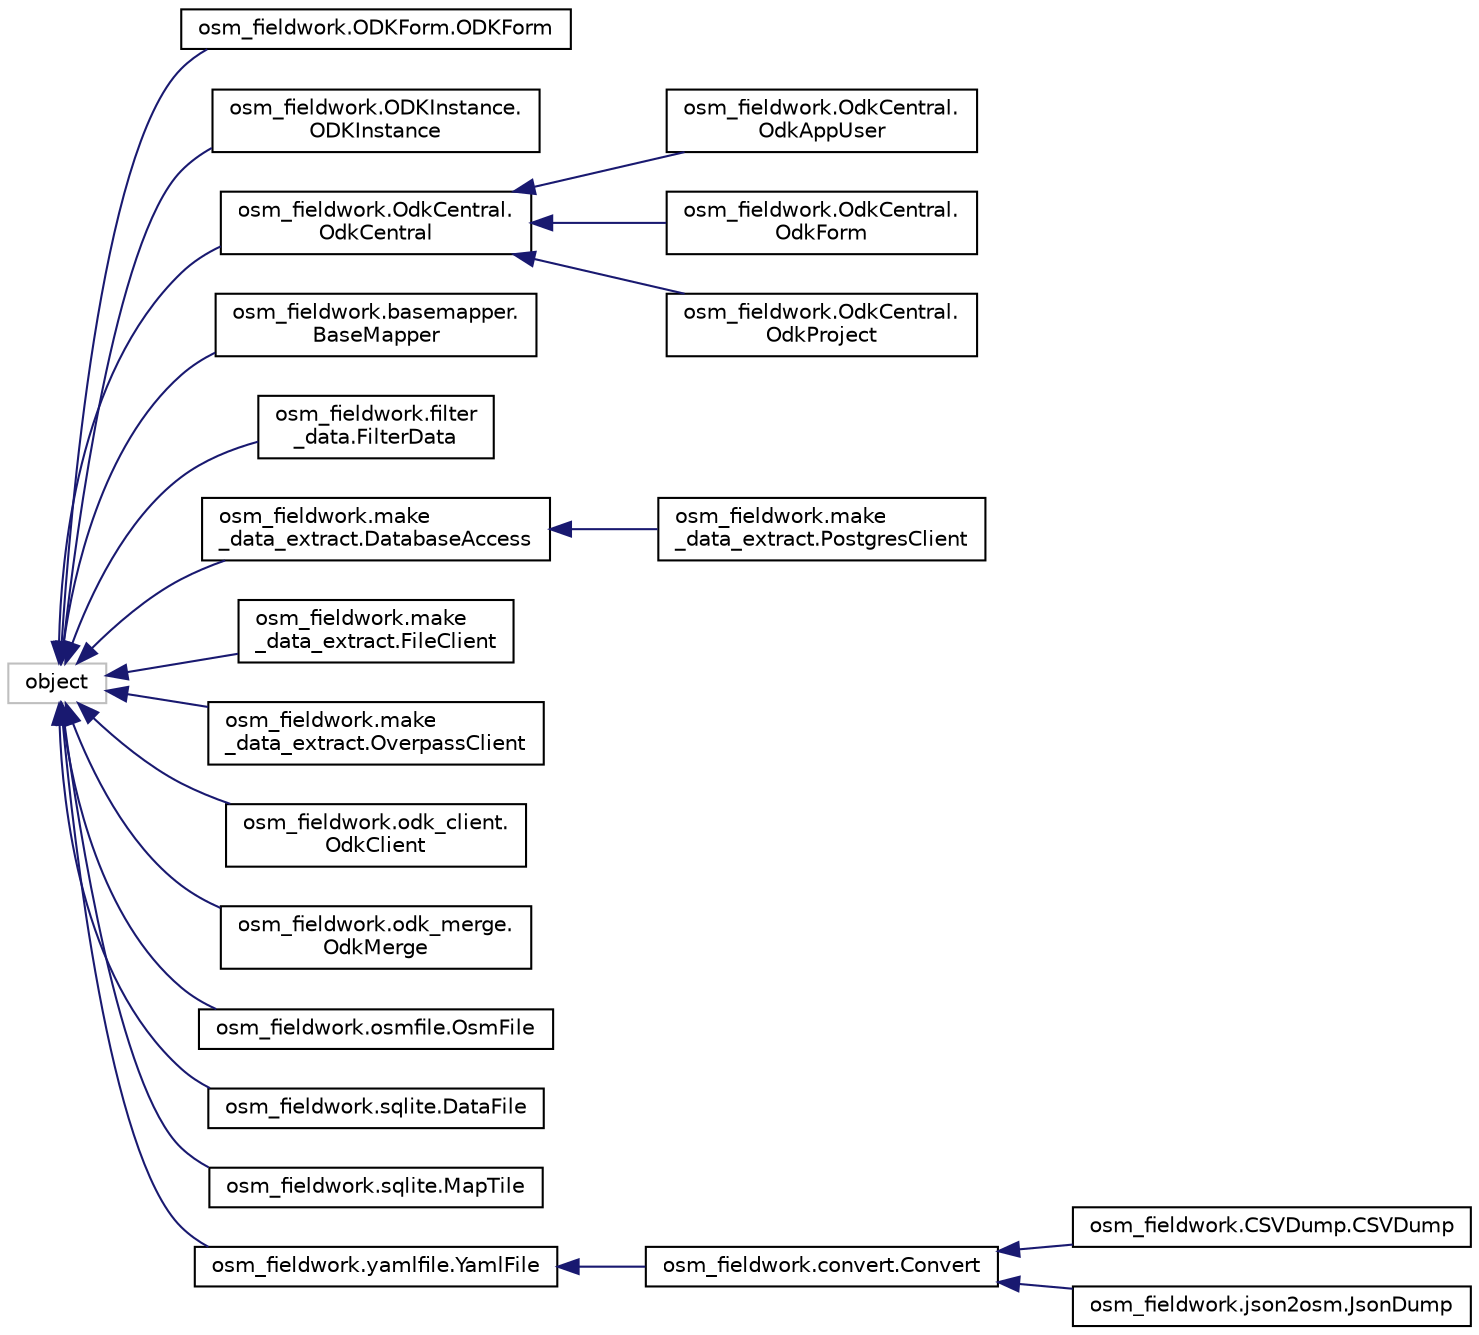 digraph "Graphical Class Hierarchy"
{
 // LATEX_PDF_SIZE
  edge [fontname="Helvetica",fontsize="10",labelfontname="Helvetica",labelfontsize="10"];
  node [fontname="Helvetica",fontsize="10",shape=record];
  rankdir="LR";
  Node1 [label="object",height=0.2,width=0.4,color="grey75", fillcolor="white", style="filled",tooltip=" "];
  Node1 -> Node0 [dir="back",color="midnightblue",fontsize="10",style="solid",fontname="Helvetica"];
  Node0 [label="osm_fieldwork.ODKForm.ODKForm",height=0.2,width=0.4,color="black", fillcolor="white", style="filled",URL="$classosm__fieldwork_1_1ODKForm_1_1ODKForm.html",tooltip=" "];
  Node1 -> Node3 [dir="back",color="midnightblue",fontsize="10",style="solid",fontname="Helvetica"];
  Node3 [label="osm_fieldwork.ODKInstance.\lODKInstance",height=0.2,width=0.4,color="black", fillcolor="white", style="filled",URL="$classosm__fieldwork_1_1ODKInstance_1_1ODKInstance.html",tooltip=" "];
  Node1 -> Node4 [dir="back",color="midnightblue",fontsize="10",style="solid",fontname="Helvetica"];
  Node4 [label="osm_fieldwork.OdkCentral.\lOdkCentral",height=0.2,width=0.4,color="black", fillcolor="white", style="filled",URL="$classosm__fieldwork_1_1OdkCentral_1_1OdkCentral.html",tooltip=" "];
  Node4 -> Node5 [dir="back",color="midnightblue",fontsize="10",style="solid",fontname="Helvetica"];
  Node5 [label="osm_fieldwork.OdkCentral.\lOdkAppUser",height=0.2,width=0.4,color="black", fillcolor="white", style="filled",URL="$classosm__fieldwork_1_1OdkCentral_1_1OdkAppUser.html",tooltip=" "];
  Node4 -> Node6 [dir="back",color="midnightblue",fontsize="10",style="solid",fontname="Helvetica"];
  Node6 [label="osm_fieldwork.OdkCentral.\lOdkForm",height=0.2,width=0.4,color="black", fillcolor="white", style="filled",URL="$classosm__fieldwork_1_1OdkCentral_1_1OdkForm.html",tooltip=" "];
  Node4 -> Node7 [dir="back",color="midnightblue",fontsize="10",style="solid",fontname="Helvetica"];
  Node7 [label="osm_fieldwork.OdkCentral.\lOdkProject",height=0.2,width=0.4,color="black", fillcolor="white", style="filled",URL="$classosm__fieldwork_1_1OdkCentral_1_1OdkProject.html",tooltip=" "];
  Node1 -> Node8 [dir="back",color="midnightblue",fontsize="10",style="solid",fontname="Helvetica"];
  Node8 [label="osm_fieldwork.basemapper.\lBaseMapper",height=0.2,width=0.4,color="black", fillcolor="white", style="filled",URL="$classosm__fieldwork_1_1basemapper_1_1BaseMapper.html",tooltip=" "];
  Node1 -> Node9 [dir="back",color="midnightblue",fontsize="10",style="solid",fontname="Helvetica"];
  Node9 [label="osm_fieldwork.filter\l_data.FilterData",height=0.2,width=0.4,color="black", fillcolor="white", style="filled",URL="$classosm__fieldwork_1_1filter__data_1_1FilterData.html",tooltip=" "];
  Node1 -> Node10 [dir="back",color="midnightblue",fontsize="10",style="solid",fontname="Helvetica"];
  Node10 [label="osm_fieldwork.make\l_data_extract.DatabaseAccess",height=0.2,width=0.4,color="black", fillcolor="white", style="filled",URL="$classosm__fieldwork_1_1make__data__extract_1_1DatabaseAccess.html",tooltip=" "];
  Node10 -> Node11 [dir="back",color="midnightblue",fontsize="10",style="solid",fontname="Helvetica"];
  Node11 [label="osm_fieldwork.make\l_data_extract.PostgresClient",height=0.2,width=0.4,color="black", fillcolor="white", style="filled",URL="$classosm__fieldwork_1_1make__data__extract_1_1PostgresClient.html",tooltip=" "];
  Node1 -> Node12 [dir="back",color="midnightblue",fontsize="10",style="solid",fontname="Helvetica"];
  Node12 [label="osm_fieldwork.make\l_data_extract.FileClient",height=0.2,width=0.4,color="black", fillcolor="white", style="filled",URL="$classosm__fieldwork_1_1make__data__extract_1_1FileClient.html",tooltip=" "];
  Node1 -> Node13 [dir="back",color="midnightblue",fontsize="10",style="solid",fontname="Helvetica"];
  Node13 [label="osm_fieldwork.make\l_data_extract.OverpassClient",height=0.2,width=0.4,color="black", fillcolor="white", style="filled",URL="$classosm__fieldwork_1_1make__data__extract_1_1OverpassClient.html",tooltip=" "];
  Node1 -> Node14 [dir="back",color="midnightblue",fontsize="10",style="solid",fontname="Helvetica"];
  Node14 [label="osm_fieldwork.odk_client.\lOdkClient",height=0.2,width=0.4,color="black", fillcolor="white", style="filled",URL="$classosm__fieldwork_1_1odk__client_1_1OdkClient.html",tooltip=" "];
  Node1 -> Node15 [dir="back",color="midnightblue",fontsize="10",style="solid",fontname="Helvetica"];
  Node15 [label="osm_fieldwork.odk_merge.\lOdkMerge",height=0.2,width=0.4,color="black", fillcolor="white", style="filled",URL="$classosm__fieldwork_1_1odk__merge_1_1OdkMerge.html",tooltip=" "];
  Node1 -> Node16 [dir="back",color="midnightblue",fontsize="10",style="solid",fontname="Helvetica"];
  Node16 [label="osm_fieldwork.osmfile.OsmFile",height=0.2,width=0.4,color="black", fillcolor="white", style="filled",URL="$classosm__fieldwork_1_1osmfile_1_1OsmFile.html",tooltip=" "];
  Node1 -> Node17 [dir="back",color="midnightblue",fontsize="10",style="solid",fontname="Helvetica"];
  Node17 [label="osm_fieldwork.sqlite.DataFile",height=0.2,width=0.4,color="black", fillcolor="white", style="filled",URL="$classosm__fieldwork_1_1sqlite_1_1DataFile.html",tooltip=" "];
  Node1 -> Node18 [dir="back",color="midnightblue",fontsize="10",style="solid",fontname="Helvetica"];
  Node18 [label="osm_fieldwork.sqlite.MapTile",height=0.2,width=0.4,color="black", fillcolor="white", style="filled",URL="$classosm__fieldwork_1_1sqlite_1_1MapTile.html",tooltip=" "];
  Node1 -> Node19 [dir="back",color="midnightblue",fontsize="10",style="solid",fontname="Helvetica"];
  Node19 [label="osm_fieldwork.yamlfile.YamlFile",height=0.2,width=0.4,color="black", fillcolor="white", style="filled",URL="$classosm__fieldwork_1_1yamlfile_1_1YamlFile.html",tooltip=" "];
  Node19 -> Node20 [dir="back",color="midnightblue",fontsize="10",style="solid",fontname="Helvetica"];
  Node20 [label="osm_fieldwork.convert.Convert",height=0.2,width=0.4,color="black", fillcolor="white", style="filled",URL="$classosm__fieldwork_1_1convert_1_1Convert.html",tooltip=" "];
  Node20 -> Node21 [dir="back",color="midnightblue",fontsize="10",style="solid",fontname="Helvetica"];
  Node21 [label="osm_fieldwork.CSVDump.CSVDump",height=0.2,width=0.4,color="black", fillcolor="white", style="filled",URL="$classosm__fieldwork_1_1CSVDump_1_1CSVDump.html",tooltip=" "];
  Node20 -> Node22 [dir="back",color="midnightblue",fontsize="10",style="solid",fontname="Helvetica"];
  Node22 [label="osm_fieldwork.json2osm.JsonDump",height=0.2,width=0.4,color="black", fillcolor="white", style="filled",URL="$classosm__fieldwork_1_1json2osm_1_1JsonDump.html",tooltip=" "];
}
